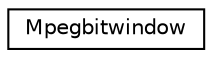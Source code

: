 digraph "Graphical Class Hierarchy"
{
 // LATEX_PDF_SIZE
  edge [fontname="Helvetica",fontsize="10",labelfontname="Helvetica",labelfontsize="10"];
  node [fontname="Helvetica",fontsize="10",shape=record];
  rankdir="LR";
  Node0 [label="Mpegbitwindow",height=0.2,width=0.4,color="black", fillcolor="white", style="filled",URL="$df/d61/classMpegbitwindow.html",tooltip=" "];
}
